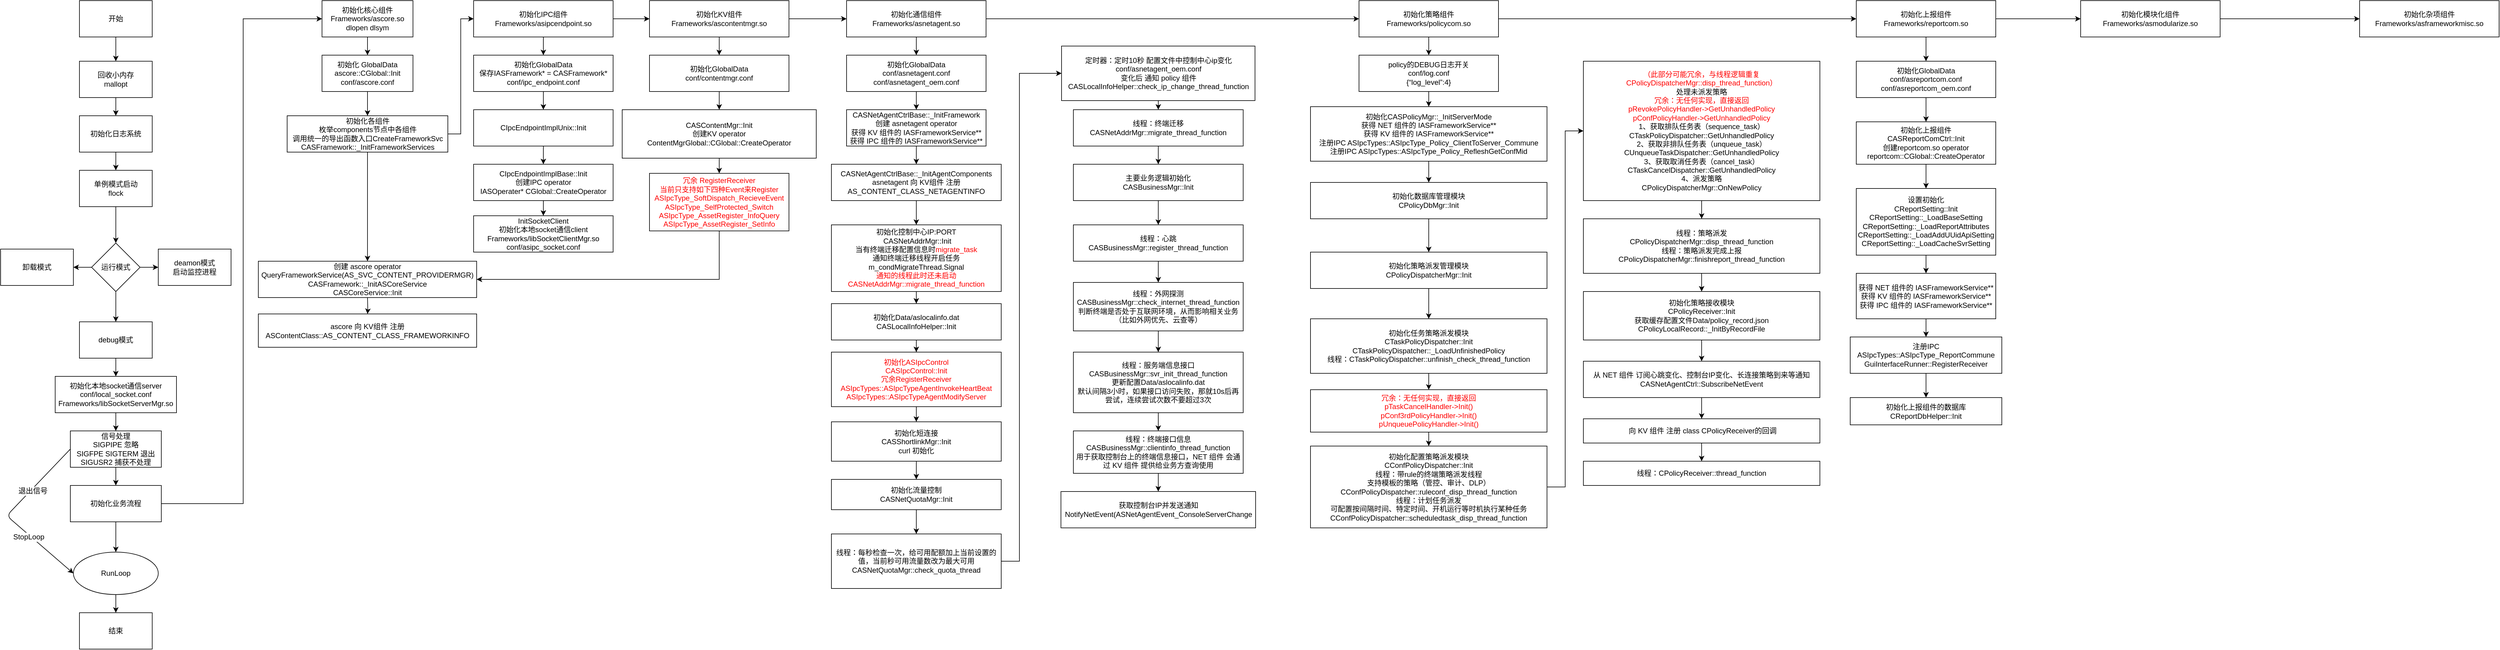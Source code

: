 <mxfile version="12.9.6" type="device"><diagram name="Page-1" id="efa7a0a1-bf9b-a30e-e6df-94a7791c09e9"><mxGraphModel dx="1408" dy="743" grid="1" gridSize="10" guides="1" tooltips="1" connect="1" arrows="1" fold="1" page="1" pageScale="1" pageWidth="826" pageHeight="1169" background="#ffffff" math="0" shadow="0"><root><mxCell id="0"/><mxCell id="1" parent="0"/><mxCell id="YjDAGl1ODxrr-Q_yvoSe-125" value="" style="edgeStyle=orthogonalEdgeStyle;rounded=0;orthogonalLoop=1;jettySize=auto;html=1;fontSize=12;" parent="1" source="YjDAGl1ODxrr-Q_yvoSe-116" target="YjDAGl1ODxrr-Q_yvoSe-119" edge="1"><mxGeometry relative="1" as="geometry"/></mxCell><mxCell id="YjDAGl1ODxrr-Q_yvoSe-116" value="开始" style="rounded=0;whiteSpace=wrap;html=1;fillColor=#FFFFFF;fontSize=12;" parent="1" vertex="1"><mxGeometry x="170" y="40" width="120" height="60" as="geometry"/></mxCell><mxCell id="YjDAGl1ODxrr-Q_yvoSe-138" value="卸载模式" style="rounded=0;whiteSpace=wrap;html=1;fillColor=#FFFFFF;fontSize=12;" parent="1" vertex="1"><mxGeometry x="40" y="450" width="120" height="60" as="geometry"/></mxCell><mxCell id="YjDAGl1ODxrr-Q_yvoSe-126" value="" style="edgeStyle=orthogonalEdgeStyle;rounded=0;orthogonalLoop=1;jettySize=auto;html=1;fontSize=12;" parent="1" source="YjDAGl1ODxrr-Q_yvoSe-119" target="YjDAGl1ODxrr-Q_yvoSe-117" edge="1"><mxGeometry relative="1" as="geometry"/></mxCell><mxCell id="YjDAGl1ODxrr-Q_yvoSe-119" value="&lt;font style=&quot;font-size: 12px&quot;&gt;回收小内存&lt;br&gt;mallopt&lt;/font&gt;" style="rounded=0;whiteSpace=wrap;html=1;fillColor=#FFFFFF;fontSize=12;" parent="1" vertex="1"><mxGeometry x="170" y="140" width="120" height="60" as="geometry"/></mxCell><mxCell id="YjDAGl1ODxrr-Q_yvoSe-131" value="" style="edgeStyle=orthogonalEdgeStyle;rounded=0;orthogonalLoop=1;jettySize=auto;html=1;fontSize=12;entryX=0.5;entryY=0;entryDx=0;entryDy=0;exitX=0.5;exitY=1;exitDx=0;exitDy=0;" parent="1" source="YjDAGl1ODxrr-Q_yvoSe-148" target="YjDAGl1ODxrr-Q_yvoSe-129" edge="1"><mxGeometry relative="1" as="geometry"><mxPoint x="240" y="260" as="targetPoint"/><Array as="points"><mxPoint x="230" y="390"/><mxPoint x="230" y="390"/></Array></mxGeometry></mxCell><mxCell id="YjDAGl1ODxrr-Q_yvoSe-149" value="" style="edgeStyle=orthogonalEdgeStyle;rounded=0;orthogonalLoop=1;jettySize=auto;html=1;fontSize=12;" parent="1" source="YjDAGl1ODxrr-Q_yvoSe-117" target="YjDAGl1ODxrr-Q_yvoSe-148" edge="1"><mxGeometry relative="1" as="geometry"/></mxCell><mxCell id="YjDAGl1ODxrr-Q_yvoSe-117" value="初始化日志系统" style="rounded=0;whiteSpace=wrap;html=1;fillColor=#FFFFFF;fontSize=12;" parent="1" vertex="1"><mxGeometry x="170" y="230" width="120" height="60" as="geometry"/></mxCell><mxCell id="YjDAGl1ODxrr-Q_yvoSe-148" value="单例模式启动&lt;br&gt;flock" style="rounded=0;whiteSpace=wrap;html=1;fillColor=#FFFFFF;fontSize=12;" parent="1" vertex="1"><mxGeometry x="170" y="320" width="120" height="60" as="geometry"/></mxCell><mxCell id="YjDAGl1ODxrr-Q_yvoSe-133" value="" style="edgeStyle=orthogonalEdgeStyle;rounded=0;orthogonalLoop=1;jettySize=auto;html=1;fontSize=12;" parent="1" source="YjDAGl1ODxrr-Q_yvoSe-129" target="YjDAGl1ODxrr-Q_yvoSe-138" edge="1"><mxGeometry relative="1" as="geometry"><mxPoint x="380" y="240" as="targetPoint"/></mxGeometry></mxCell><mxCell id="YjDAGl1ODxrr-Q_yvoSe-135" value="" style="edgeStyle=orthogonalEdgeStyle;rounded=0;orthogonalLoop=1;jettySize=auto;html=1;fontSize=12;" parent="1" source="YjDAGl1ODxrr-Q_yvoSe-129" target="YjDAGl1ODxrr-Q_yvoSe-140" edge="1"><mxGeometry relative="1" as="geometry"><mxPoint x="220" y="540" as="targetPoint"/></mxGeometry></mxCell><mxCell id="YjDAGl1ODxrr-Q_yvoSe-137" value="" style="edgeStyle=orthogonalEdgeStyle;rounded=0;orthogonalLoop=1;jettySize=auto;html=1;fontSize=12;entryX=0.5;entryY=0;entryDx=0;entryDy=0;" parent="1" source="YjDAGl1ODxrr-Q_yvoSe-129" target="YjDAGl1ODxrr-Q_yvoSe-141" edge="1"><mxGeometry relative="1" as="geometry"><mxPoint x="380" y="460" as="targetPoint"/></mxGeometry></mxCell><mxCell id="YjDAGl1ODxrr-Q_yvoSe-129" value="运行模式" style="rhombus;whiteSpace=wrap;html=1;fillColor=#FFFFFF;fontSize=12;" parent="1" vertex="1"><mxGeometry x="190" y="440" width="80" height="80" as="geometry"/></mxCell><mxCell id="YjDAGl1ODxrr-Q_yvoSe-140" value="deamon模式&lt;br&gt;启动监控进程" style="rounded=0;whiteSpace=wrap;html=1;fillColor=#FFFFFF;fontSize=12;" parent="1" vertex="1"><mxGeometry x="300" y="450" width="120" height="60" as="geometry"/></mxCell><mxCell id="YjDAGl1ODxrr-Q_yvoSe-145" value="" style="edgeStyle=orthogonalEdgeStyle;rounded=0;orthogonalLoop=1;jettySize=auto;html=1;fontSize=12;" parent="1" source="YjDAGl1ODxrr-Q_yvoSe-141" target="YjDAGl1ODxrr-Q_yvoSe-144" edge="1"><mxGeometry relative="1" as="geometry"/></mxCell><mxCell id="YjDAGl1ODxrr-Q_yvoSe-141" value="debug模式" style="rounded=0;whiteSpace=wrap;html=1;fillColor=#FFFFFF;fontSize=12;" parent="1" vertex="1"><mxGeometry x="170" y="570" width="120" height="60" as="geometry"/></mxCell><mxCell id="YjDAGl1ODxrr-Q_yvoSe-147" value="" style="edgeStyle=orthogonalEdgeStyle;rounded=0;orthogonalLoop=1;jettySize=auto;html=1;fontSize=12;" parent="1" source="YjDAGl1ODxrr-Q_yvoSe-144" target="YjDAGl1ODxrr-Q_yvoSe-146" edge="1"><mxGeometry relative="1" as="geometry"/></mxCell><mxCell id="YjDAGl1ODxrr-Q_yvoSe-144" value="初始化本地socket通信server&lt;br&gt;conf/local_socket.conf&lt;br&gt;Frameworks/libSocketServerMgr.so" style="rounded=0;whiteSpace=wrap;html=1;fillColor=#FFFFFF;fontSize=12;" parent="1" vertex="1"><mxGeometry x="130" y="660" width="200" height="60" as="geometry"/></mxCell><mxCell id="YjDAGl1ODxrr-Q_yvoSe-152" value="" style="edgeStyle=orthogonalEdgeStyle;rounded=0;orthogonalLoop=1;jettySize=auto;html=1;fontSize=12;" parent="1" source="YjDAGl1ODxrr-Q_yvoSe-146" target="YjDAGl1ODxrr-Q_yvoSe-151" edge="1"><mxGeometry relative="1" as="geometry"/></mxCell><mxCell id="YjDAGl1ODxrr-Q_yvoSe-146" value="信号处理&lt;br&gt;SIGPIPE 忽略&lt;br&gt;SIGFPE SIGTERM 退出&lt;br&gt;SIGUSR2 捕获不处理" style="rounded=0;whiteSpace=wrap;html=1;fillColor=#FFFFFF;fontSize=12;" parent="1" vertex="1"><mxGeometry x="155" y="750" width="150" height="60" as="geometry"/></mxCell><mxCell id="YjDAGl1ODxrr-Q_yvoSe-154" value="" style="edgeStyle=orthogonalEdgeStyle;rounded=0;orthogonalLoop=1;jettySize=auto;html=1;fontSize=12;entryX=0.5;entryY=0;entryDx=0;entryDy=0;exitX=0.5;exitY=1;exitDx=0;exitDy=0;" parent="1" source="YjDAGl1ODxrr-Q_yvoSe-151" target="YjDAGl1ODxrr-Q_yvoSe-156" edge="1"><mxGeometry relative="1" as="geometry"><mxPoint x="230" y="940" as="targetPoint"/></mxGeometry></mxCell><mxCell id="YjDAGl1ODxrr-Q_yvoSe-172" value="" style="edgeStyle=orthogonalEdgeStyle;rounded=0;orthogonalLoop=1;jettySize=auto;html=1;fontSize=12;entryX=0;entryY=0.5;entryDx=0;entryDy=0;" parent="1" source="YjDAGl1ODxrr-Q_yvoSe-151" target="YjDAGl1ODxrr-Q_yvoSe-164" edge="1"><mxGeometry relative="1" as="geometry"><Array as="points"><mxPoint x="440" y="870"/><mxPoint x="440" y="70"/></Array></mxGeometry></mxCell><mxCell id="YjDAGl1ODxrr-Q_yvoSe-151" value="初始化业务流程" style="rounded=0;whiteSpace=wrap;html=1;fillColor=#FFFFFF;fontSize=12;" parent="1" vertex="1"><mxGeometry x="155" y="840" width="150" height="60" as="geometry"/></mxCell><mxCell id="YjDAGl1ODxrr-Q_yvoSe-169" value="" style="edgeStyle=orthogonalEdgeStyle;rounded=0;orthogonalLoop=1;jettySize=auto;html=1;fontSize=12;" parent="1" source="YjDAGl1ODxrr-Q_yvoSe-164" target="YjDAGl1ODxrr-Q_yvoSe-168" edge="1"><mxGeometry relative="1" as="geometry"/></mxCell><mxCell id="YjDAGl1ODxrr-Q_yvoSe-164" value="初始化核心组件&lt;br&gt;Frameworks/ascore.so&lt;br&gt;dlopen dlsym" style="rounded=0;whiteSpace=wrap;html=1;fillColor=#FFFFFF;fontSize=12;" parent="1" vertex="1"><mxGeometry x="570" y="40" width="150" height="60" as="geometry"/></mxCell><mxCell id="YjDAGl1ODxrr-Q_yvoSe-171" value="" style="edgeStyle=orthogonalEdgeStyle;rounded=0;orthogonalLoop=1;jettySize=auto;html=1;fontSize=12;entryX=0.5;entryY=0;entryDx=0;entryDy=0;" parent="1" source="YjDAGl1ODxrr-Q_yvoSe-168" target="YjDAGl1ODxrr-Q_yvoSe-170" edge="1"><mxGeometry relative="1" as="geometry"><mxPoint x="645" y="220" as="targetPoint"/></mxGeometry></mxCell><mxCell id="YjDAGl1ODxrr-Q_yvoSe-168" value="初始化 GlobalData&lt;br&gt;ascore::CGlobal::Init&lt;br&gt;conf/ascore.conf" style="rounded=0;whiteSpace=wrap;html=1;fillColor=#FFFFFF;fontSize=12;" parent="1" vertex="1"><mxGeometry x="570" y="130" width="150" height="60" as="geometry"/></mxCell><mxCell id="YjDAGl1ODxrr-Q_yvoSe-174" value="" style="edgeStyle=orthogonalEdgeStyle;rounded=0;orthogonalLoop=1;jettySize=auto;html=1;fontSize=12;entryX=0;entryY=0.5;entryDx=0;entryDy=0;exitX=1;exitY=0.5;exitDx=0;exitDy=0;" parent="1" source="YjDAGl1ODxrr-Q_yvoSe-170" target="YjDAGl1ODxrr-Q_yvoSe-173" edge="1"><mxGeometry relative="1" as="geometry"><mxPoint x="777.5" y="250" as="sourcePoint"/></mxGeometry></mxCell><mxCell id="YjDAGl1ODxrr-Q_yvoSe-170" value="初始化各组件&lt;br&gt;枚举components节点中各组件&lt;br&gt;调用统一的导出函数入口CreateFrameworkSvc&lt;br&gt;CASFramework::_InitFrameworkServices" style="rounded=0;whiteSpace=wrap;html=1;fillColor=#FFFFFF;fontSize=12;" parent="1" vertex="1"><mxGeometry x="512.5" y="230" width="265" height="60" as="geometry"/></mxCell><mxCell id="YjDAGl1ODxrr-Q_yvoSe-184" value="" style="edgeStyle=orthogonalEdgeStyle;rounded=0;orthogonalLoop=1;jettySize=auto;html=1;fontSize=12;" parent="1" source="YjDAGl1ODxrr-Q_yvoSe-173" target="YjDAGl1ODxrr-Q_yvoSe-183" edge="1"><mxGeometry relative="1" as="geometry"/></mxCell><mxCell id="YjDAGl1ODxrr-Q_yvoSe-196" value="" style="edgeStyle=orthogonalEdgeStyle;rounded=0;orthogonalLoop=1;jettySize=auto;html=1;fontSize=12;" parent="1" source="YjDAGl1ODxrr-Q_yvoSe-173" target="YjDAGl1ODxrr-Q_yvoSe-195" edge="1"><mxGeometry relative="1" as="geometry"/></mxCell><mxCell id="YjDAGl1ODxrr-Q_yvoSe-173" value="初始化IPC组件&lt;br&gt;Frameworks/asipcendpoint.so&lt;br&gt;" style="rounded=0;whiteSpace=wrap;html=1;fillColor=#FFFFFF;fontSize=12;" parent="1" vertex="1"><mxGeometry x="820" y="40" width="230" height="60" as="geometry"/></mxCell><mxCell id="YjDAGl1ODxrr-Q_yvoSe-204" value="" style="edgeStyle=orthogonalEdgeStyle;rounded=0;orthogonalLoop=1;jettySize=auto;html=1;fontSize=12;" parent="1" source="YjDAGl1ODxrr-Q_yvoSe-195" target="YjDAGl1ODxrr-Q_yvoSe-203" edge="1"><mxGeometry relative="1" as="geometry"/></mxCell><mxCell id="YjDAGl1ODxrr-Q_yvoSe-195" value="初始化GlobalData&lt;br&gt;保存IASFramework* = CASFramework*&lt;br&gt;conf/ipc_endpoint.conf" style="rounded=0;whiteSpace=wrap;html=1;fillColor=#FFFFFF;fontSize=12;" parent="1" vertex="1"><mxGeometry x="820" y="130" width="230" height="60" as="geometry"/></mxCell><mxCell id="YjDAGl1ODxrr-Q_yvoSe-208" value="" style="edgeStyle=orthogonalEdgeStyle;rounded=0;orthogonalLoop=1;jettySize=auto;html=1;fontSize=12;" parent="1" source="YjDAGl1ODxrr-Q_yvoSe-203" target="YjDAGl1ODxrr-Q_yvoSe-207" edge="1"><mxGeometry relative="1" as="geometry"/></mxCell><mxCell id="YjDAGl1ODxrr-Q_yvoSe-203" value="CIpcEndpointImplUnix::Init" style="rounded=0;whiteSpace=wrap;html=1;fillColor=#FFFFFF;fontSize=12;" parent="1" vertex="1"><mxGeometry x="820" y="220" width="230" height="60" as="geometry"/></mxCell><mxCell id="YjDAGl1ODxrr-Q_yvoSe-210" value="" style="edgeStyle=orthogonalEdgeStyle;rounded=0;orthogonalLoop=1;jettySize=auto;html=1;fontSize=12;" parent="1" source="YjDAGl1ODxrr-Q_yvoSe-207" target="YjDAGl1ODxrr-Q_yvoSe-209" edge="1"><mxGeometry relative="1" as="geometry"/></mxCell><mxCell id="YjDAGl1ODxrr-Q_yvoSe-207" value="CIpcEndpointImplBase::Init&lt;br&gt;创建IPC operator&lt;br&gt;IASOperater* CGlobal::CreateOperator" style="rounded=0;whiteSpace=wrap;html=1;fillColor=#FFFFFF;fontSize=12;" parent="1" vertex="1"><mxGeometry x="820" y="310" width="230" height="60" as="geometry"/></mxCell><mxCell id="YjDAGl1ODxrr-Q_yvoSe-209" value="InitSocketClient&lt;br&gt;初始化本地socket通信client&lt;br&gt;Frameworks/libSocketClientMgr.so&lt;br&gt;conf/asipc_socket.conf" style="rounded=0;whiteSpace=wrap;html=1;fillColor=#FFFFFF;fontSize=12;" parent="1" vertex="1"><mxGeometry x="820" y="395" width="230" height="60" as="geometry"/></mxCell><mxCell id="YjDAGl1ODxrr-Q_yvoSe-186" value="" style="edgeStyle=orthogonalEdgeStyle;rounded=0;orthogonalLoop=1;jettySize=auto;html=1;fontSize=12;" parent="1" source="YjDAGl1ODxrr-Q_yvoSe-183" target="YjDAGl1ODxrr-Q_yvoSe-185" edge="1"><mxGeometry relative="1" as="geometry"/></mxCell><mxCell id="YjDAGl1ODxrr-Q_yvoSe-198" value="" style="edgeStyle=orthogonalEdgeStyle;rounded=0;orthogonalLoop=1;jettySize=auto;html=1;fontSize=12;" parent="1" source="YjDAGl1ODxrr-Q_yvoSe-183" target="YjDAGl1ODxrr-Q_yvoSe-197" edge="1"><mxGeometry relative="1" as="geometry"/></mxCell><mxCell id="YjDAGl1ODxrr-Q_yvoSe-183" value="初始化KV组件&lt;br&gt;Frameworks/ascontentmgr.so" style="rounded=0;whiteSpace=wrap;html=1;fillColor=#FFFFFF;fontSize=12;" parent="1" vertex="1"><mxGeometry x="1110" y="40" width="230" height="60" as="geometry"/></mxCell><mxCell id="YjDAGl1ODxrr-Q_yvoSe-202" value="" style="edgeStyle=orthogonalEdgeStyle;rounded=0;orthogonalLoop=1;jettySize=auto;html=1;fontSize=12;" parent="1" source="YjDAGl1ODxrr-Q_yvoSe-197" target="YjDAGl1ODxrr-Q_yvoSe-201" edge="1"><mxGeometry relative="1" as="geometry"/></mxCell><mxCell id="YjDAGl1ODxrr-Q_yvoSe-197" value="初始化GlobalData&lt;br&gt;conf/contentmgr.conf" style="rounded=0;whiteSpace=wrap;html=1;fillColor=#FFFFFF;fontSize=12;" parent="1" vertex="1"><mxGeometry x="1110" y="130" width="230" height="60" as="geometry"/></mxCell><mxCell id="YjDAGl1ODxrr-Q_yvoSe-214" value="" style="edgeStyle=orthogonalEdgeStyle;rounded=0;orthogonalLoop=1;jettySize=auto;html=1;fontSize=12;" parent="1" source="YjDAGl1ODxrr-Q_yvoSe-201" target="YjDAGl1ODxrr-Q_yvoSe-213" edge="1"><mxGeometry relative="1" as="geometry"/></mxCell><mxCell id="YjDAGl1ODxrr-Q_yvoSe-201" value="CASContentMgr::Init&lt;br&gt;创建KV operator&lt;br&gt;ContentMgrGlobal::CGlobal::CreateOperator" style="rounded=0;whiteSpace=wrap;html=1;fillColor=#FFFFFF;fontSize=12;" parent="1" vertex="1"><mxGeometry x="1065" y="220" width="320" height="80" as="geometry"/></mxCell><mxCell id="YjDAGl1ODxrr-Q_yvoSe-216" value="" style="edgeStyle=orthogonalEdgeStyle;rounded=0;orthogonalLoop=1;jettySize=auto;html=1;fontSize=12;exitX=0.5;exitY=1;exitDx=0;exitDy=0;" parent="1" source="YjDAGl1ODxrr-Q_yvoSe-170" target="YjDAGl1ODxrr-Q_yvoSe-215" edge="1"><mxGeometry relative="1" as="geometry"><mxPoint x="590" y="340" as="sourcePoint"/><mxPoint x="650" y="470" as="targetPoint"/></mxGeometry></mxCell><mxCell id="YjDAGl1ODxrr-Q_yvoSe-222" value="" style="edgeStyle=orthogonalEdgeStyle;rounded=0;orthogonalLoop=1;jettySize=auto;html=1;fontSize=12;fontColor=#0000CC;entryX=1;entryY=0.5;entryDx=0;entryDy=0;" parent="1" source="YjDAGl1ODxrr-Q_yvoSe-213" target="YjDAGl1ODxrr-Q_yvoSe-215" edge="1"><mxGeometry relative="1" as="geometry"><mxPoint x="1020" y="560" as="targetPoint"/><Array as="points"><mxPoint x="1225" y="500"/></Array></mxGeometry></mxCell><mxCell id="YjDAGl1ODxrr-Q_yvoSe-213" value="&lt;font color=&quot;#ff0000&quot;&gt;冗余 RegisterReceiver&lt;br&gt;当前只支持如下四种Event来Register&lt;br&gt;&lt;div&gt;ASIpcType_SoftDispatch_RecieveEvent&lt;/div&gt;&lt;div&gt;ASIpcType_SelfProtected_Switch&lt;/div&gt;&lt;div&gt;ASIpcType_AssetRegister_InfoQuery&lt;/div&gt;&lt;div&gt;ASIpcType_AssetRegister_SetInfo&lt;/div&gt;&lt;/font&gt;" style="rounded=0;whiteSpace=wrap;html=1;fillColor=#FFFFFF;fontSize=12;fontColor=#0000CC;" parent="1" vertex="1"><mxGeometry x="1110" y="325" width="230" height="95" as="geometry"/></mxCell><mxCell id="YjDAGl1ODxrr-Q_yvoSe-218" value="" style="edgeStyle=orthogonalEdgeStyle;rounded=0;orthogonalLoop=1;jettySize=auto;html=1;fontSize=12;fontColor=#0000CC;" parent="1" target="YjDAGl1ODxrr-Q_yvoSe-217" edge="1"><mxGeometry relative="1" as="geometry"><mxPoint x="645" y="530" as="sourcePoint"/></mxGeometry></mxCell><mxCell id="YjDAGl1ODxrr-Q_yvoSe-215" value="创建 ascore operator&lt;br&gt;QueryFrameworkService(AS_SVC_CONTENT_PROVIDERMGR)&lt;br&gt;CASFramework::_InitASCoreService&lt;br&gt;CASCoreService::Init" style="rounded=0;whiteSpace=wrap;html=1;fillColor=#FFFFFF;fontSize=12;" parent="1" vertex="1"><mxGeometry x="465" y="470" width="360" height="60" as="geometry"/></mxCell><mxCell id="YjDAGl1ODxrr-Q_yvoSe-217" value="ascore 向 KV组件 注册&lt;br&gt;ASContentClass::AS_CONTENT_CLASS_FRAMEWORKINFO" style="rounded=0;whiteSpace=wrap;html=1;fillColor=#FFFFFF;fontSize=12;" parent="1" vertex="1"><mxGeometry x="465" y="557" width="360" height="55" as="geometry"/></mxCell><mxCell id="YjDAGl1ODxrr-Q_yvoSe-188" value="" style="edgeStyle=orthogonalEdgeStyle;rounded=0;orthogonalLoop=1;jettySize=auto;html=1;fontSize=12;" parent="1" source="YjDAGl1ODxrr-Q_yvoSe-185" target="YjDAGl1ODxrr-Q_yvoSe-187" edge="1"><mxGeometry relative="1" as="geometry"/></mxCell><mxCell id="WgqhgY6fk44m1U7x0v3h-2" value="" style="edgeStyle=orthogonalEdgeStyle;rounded=0;orthogonalLoop=1;jettySize=auto;html=1;" parent="1" source="YjDAGl1ODxrr-Q_yvoSe-185" target="WgqhgY6fk44m1U7x0v3h-1" edge="1"><mxGeometry relative="1" as="geometry"/></mxCell><mxCell id="YjDAGl1ODxrr-Q_yvoSe-185" value="初始化通信组件&lt;br&gt;Frameworks/asnetagent.so" style="rounded=0;whiteSpace=wrap;html=1;fillColor=#FFFFFF;fontSize=12;" parent="1" vertex="1"><mxGeometry x="1435" y="40" width="230" height="60" as="geometry"/></mxCell><mxCell id="WgqhgY6fk44m1U7x0v3h-4" value="" style="edgeStyle=orthogonalEdgeStyle;rounded=0;orthogonalLoop=1;jettySize=auto;html=1;" parent="1" source="WgqhgY6fk44m1U7x0v3h-1" target="WgqhgY6fk44m1U7x0v3h-3" edge="1"><mxGeometry relative="1" as="geometry"/></mxCell><mxCell id="WgqhgY6fk44m1U7x0v3h-1" value="初始化GlobalData&lt;br&gt;conf/asnetagent.conf&lt;br&gt;conf/asnetagent_oem.conf" style="rounded=0;whiteSpace=wrap;html=1;fillColor=#FFFFFF;fontSize=12;" parent="1" vertex="1"><mxGeometry x="1435" y="130" width="230" height="60" as="geometry"/></mxCell><mxCell id="WgqhgY6fk44m1U7x0v3h-6" value="" style="edgeStyle=orthogonalEdgeStyle;rounded=0;orthogonalLoop=1;jettySize=auto;html=1;" parent="1" source="WgqhgY6fk44m1U7x0v3h-3" target="WgqhgY6fk44m1U7x0v3h-5" edge="1"><mxGeometry relative="1" as="geometry"/></mxCell><mxCell id="WgqhgY6fk44m1U7x0v3h-3" value="CASNetAgentCtrlBase::_InitFramework&lt;br&gt;创建 asnetagent operator&lt;br&gt;获得 KV 组件的&amp;nbsp;IASFrameworkService**&lt;br&gt;获得 IPC 组件的&amp;nbsp;IASFrameworkService**" style="rounded=0;whiteSpace=wrap;html=1;fillColor=#FFFFFF;fontSize=12;" parent="1" vertex="1"><mxGeometry x="1435" y="220" width="230" height="60" as="geometry"/></mxCell><mxCell id="WgqhgY6fk44m1U7x0v3h-8" value="" style="edgeStyle=orthogonalEdgeStyle;rounded=0;orthogonalLoop=1;jettySize=auto;html=1;" parent="1" source="WgqhgY6fk44m1U7x0v3h-5" target="WgqhgY6fk44m1U7x0v3h-7" edge="1"><mxGeometry relative="1" as="geometry"/></mxCell><mxCell id="WgqhgY6fk44m1U7x0v3h-5" value="CASNetAgentCtrlBase::_InitAgentComponents&lt;br&gt;asnetagent 向 KV组件 注册AS_CONTENT_CLASS_NETAGENTINFO" style="rounded=0;whiteSpace=wrap;html=1;fillColor=#FFFFFF;fontSize=12;" parent="1" vertex="1"><mxGeometry x="1410" y="310" width="280" height="60" as="geometry"/></mxCell><mxCell id="WgqhgY6fk44m1U7x0v3h-7" value="初始化控制中心IP:PORT&lt;br&gt;&amp;nbsp;CASNetAddrMgr::Init&lt;br&gt;当有终端迁移配置信息时&lt;font color=&quot;#ff0000&quot;&gt;migrate_task&lt;/font&gt;&lt;br&gt;通知终端迁移线程开启任务&lt;br&gt;m_condMigrateThread.Signal&lt;br&gt;&lt;font color=&quot;#ff0000&quot;&gt;通知的线程此时还未启动&lt;br&gt;CASNetAddrMgr::migrate_thread_function&lt;br&gt;&lt;/font&gt;" style="rounded=0;whiteSpace=wrap;html=1;fillColor=#FFFFFF;fontSize=12;" parent="1" vertex="1"><mxGeometry x="1410" y="410" width="280" height="110" as="geometry"/></mxCell><mxCell id="WgqhgY6fk44m1U7x0v3h-12" value="" style="edgeStyle=orthogonalEdgeStyle;rounded=0;orthogonalLoop=1;jettySize=auto;html=1;exitX=0.5;exitY=1;exitDx=0;exitDy=0;" parent="1" source="WgqhgY6fk44m1U7x0v3h-7" target="WgqhgY6fk44m1U7x0v3h-11" edge="1"><mxGeometry relative="1" as="geometry"><mxPoint x="1550" y="570" as="sourcePoint"/></mxGeometry></mxCell><mxCell id="WgqhgY6fk44m1U7x0v3h-14" value="" style="edgeStyle=orthogonalEdgeStyle;rounded=0;orthogonalLoop=1;jettySize=auto;html=1;" parent="1" source="WgqhgY6fk44m1U7x0v3h-11" target="WgqhgY6fk44m1U7x0v3h-13" edge="1"><mxGeometry relative="1" as="geometry"/></mxCell><mxCell id="WgqhgY6fk44m1U7x0v3h-11" value="初始化Data/aslocalinfo.dat&lt;br&gt;CASLocalInfoHelper::Init" style="rounded=0;whiteSpace=wrap;html=1;fillColor=#FFFFFF;fontSize=12;" parent="1" vertex="1"><mxGeometry x="1410" y="540" width="280" height="60" as="geometry"/></mxCell><mxCell id="WgqhgY6fk44m1U7x0v3h-16" value="" style="edgeStyle=orthogonalEdgeStyle;rounded=0;orthogonalLoop=1;jettySize=auto;html=1;" parent="1" source="WgqhgY6fk44m1U7x0v3h-13" target="WgqhgY6fk44m1U7x0v3h-15" edge="1"><mxGeometry relative="1" as="geometry"/></mxCell><mxCell id="WgqhgY6fk44m1U7x0v3h-13" value="&lt;font color=&quot;#ff0000&quot;&gt;初始化ASIpcControl&lt;br&gt;CASIpcControl::Init&lt;br&gt;冗余RegisterReceiver&lt;br&gt;ASIpcTypes::ASIpcTypeAgentInvokeHeartBeat&lt;br&gt;ASIpcTypes::ASIpcTypeAgentModifyServer&lt;/font&gt;" style="rounded=0;whiteSpace=wrap;html=1;fillColor=#FFFFFF;fontSize=12;" parent="1" vertex="1"><mxGeometry x="1410" y="620" width="280" height="90" as="geometry"/></mxCell><mxCell id="C9sR7ntMZLet0wZ2aS2f-2" value="" style="edgeStyle=orthogonalEdgeStyle;rounded=0;orthogonalLoop=1;jettySize=auto;html=1;" parent="1" source="WgqhgY6fk44m1U7x0v3h-15" target="C9sR7ntMZLet0wZ2aS2f-1" edge="1"><mxGeometry relative="1" as="geometry"/></mxCell><mxCell id="WgqhgY6fk44m1U7x0v3h-15" value="初始化短连接&lt;br&gt;CASShortlinkMgr::Init&lt;br&gt;curl 初始化" style="rounded=0;whiteSpace=wrap;html=1;fillColor=#FFFFFF;fontSize=12;" parent="1" vertex="1"><mxGeometry x="1410" y="735" width="280" height="65" as="geometry"/></mxCell><mxCell id="C9sR7ntMZLet0wZ2aS2f-1" value="初始化流量控制&lt;br&gt;CASNetQuotaMgr::Init" style="rounded=0;whiteSpace=wrap;html=1;fillColor=#FFFFFF;fontSize=12;" parent="1" vertex="1"><mxGeometry x="1410" y="830" width="280" height="50" as="geometry"/></mxCell><mxCell id="C9sR7ntMZLet0wZ2aS2f-7" value="定时器：定时10秒 配置文件中控制中心ip变化&lt;br&gt;conf/asnetagent_oem.conf&lt;br&gt;变化后 通知 policy 组件&lt;br&gt;CASLocalInfoHelper::check_ip_change_thread_function" style="rounded=0;whiteSpace=wrap;html=1;fillColor=#FFFFFF;fontSize=12;" parent="1" vertex="1"><mxGeometry x="1789.5" y="115" width="319" height="90" as="geometry"/></mxCell><mxCell id="YjDAGl1ODxrr-Q_yvoSe-190" value="" style="edgeStyle=orthogonalEdgeStyle;rounded=0;orthogonalLoop=1;jettySize=auto;html=1;fontSize=12;" parent="1" source="YjDAGl1ODxrr-Q_yvoSe-187" target="YjDAGl1ODxrr-Q_yvoSe-189" edge="1"><mxGeometry relative="1" as="geometry"/></mxCell><mxCell id="iZi0agPBHtOfwKeaBYUJ-2" value="" style="edgeStyle=orthogonalEdgeStyle;rounded=0;orthogonalLoop=1;jettySize=auto;html=1;" parent="1" source="YjDAGl1ODxrr-Q_yvoSe-187" target="iZi0agPBHtOfwKeaBYUJ-1" edge="1"><mxGeometry relative="1" as="geometry"/></mxCell><mxCell id="YjDAGl1ODxrr-Q_yvoSe-187" value="初始化策略组件&lt;br&gt;Frameworks/policycom.so" style="rounded=0;whiteSpace=wrap;html=1;fillColor=#FFFFFF;fontSize=12;" parent="1" vertex="1"><mxGeometry x="2280" y="40" width="230" height="60" as="geometry"/></mxCell><mxCell id="iZi0agPBHtOfwKeaBYUJ-4" value="" style="edgeStyle=orthogonalEdgeStyle;rounded=0;orthogonalLoop=1;jettySize=auto;html=1;" parent="1" source="iZi0agPBHtOfwKeaBYUJ-1" target="iZi0agPBHtOfwKeaBYUJ-3" edge="1"><mxGeometry relative="1" as="geometry"/></mxCell><mxCell id="iZi0agPBHtOfwKeaBYUJ-1" value="policy的DEBUG日志开关&lt;br&gt;conf/log.conf&lt;br&gt;{“log_level”:4}" style="rounded=0;whiteSpace=wrap;html=1;fillColor=#FFFFFF;fontSize=12;" parent="1" vertex="1"><mxGeometry x="2280" y="130" width="230" height="60" as="geometry"/></mxCell><mxCell id="iZi0agPBHtOfwKeaBYUJ-6" value="" style="edgeStyle=orthogonalEdgeStyle;rounded=0;orthogonalLoop=1;jettySize=auto;html=1;" parent="1" source="iZi0agPBHtOfwKeaBYUJ-3" target="iZi0agPBHtOfwKeaBYUJ-5" edge="1"><mxGeometry relative="1" as="geometry"/></mxCell><mxCell id="iZi0agPBHtOfwKeaBYUJ-3" value="初始化CASPolicyMgr::_InitServerMode&lt;br&gt;获得 NET 组件的&amp;nbsp;IASFrameworkService**&lt;br&gt;获得 KV 组件的&amp;nbsp;IASFrameworkService**&lt;br&gt;注册IPC ASIpcTypes::ASIpcType_Policy_ClientToServer_Commune&lt;br&gt;注册IPC ASIpcTypes::ASIpcType_Policy_RefleshGetConfMid" style="rounded=0;whiteSpace=wrap;html=1;fillColor=#FFFFFF;fontSize=12;" parent="1" vertex="1"><mxGeometry x="2200" y="215" width="390" height="90" as="geometry"/></mxCell><mxCell id="iZi0agPBHtOfwKeaBYUJ-30" value="" style="edgeStyle=orthogonalEdgeStyle;rounded=0;orthogonalLoop=1;jettySize=auto;html=1;align=left;" parent="1" source="iZi0agPBHtOfwKeaBYUJ-5" target="iZi0agPBHtOfwKeaBYUJ-29" edge="1"><mxGeometry relative="1" as="geometry"/></mxCell><mxCell id="iZi0agPBHtOfwKeaBYUJ-5" value="初始化数据库管理模块&lt;br&gt;CPolicyDbMgr::Init" style="rounded=0;whiteSpace=wrap;html=1;fillColor=#FFFFFF;fontSize=12;" parent="1" vertex="1"><mxGeometry x="2200" y="340" width="390" height="60" as="geometry"/></mxCell><mxCell id="iZi0agPBHtOfwKeaBYUJ-31" value="" style="edgeStyle=orthogonalEdgeStyle;rounded=0;orthogonalLoop=1;jettySize=auto;html=1;align=left;" parent="1" source="iZi0agPBHtOfwKeaBYUJ-29" target="iZi0agPBHtOfwKeaBYUJ-7" edge="1"><mxGeometry relative="1" as="geometry"/></mxCell><mxCell id="iZi0agPBHtOfwKeaBYUJ-29" value="初始化策略派发管理模块&lt;br&gt;CPolicyDispatcherMgr::Init" style="rounded=0;whiteSpace=wrap;html=1;fillColor=#FFFFFF;fontSize=12;" parent="1" vertex="1"><mxGeometry x="2200" y="455" width="390" height="60" as="geometry"/></mxCell><mxCell id="iZi0agPBHtOfwKeaBYUJ-10" value="" style="edgeStyle=orthogonalEdgeStyle;rounded=0;orthogonalLoop=1;jettySize=auto;html=1;" parent="1" source="iZi0agPBHtOfwKeaBYUJ-7" target="iZi0agPBHtOfwKeaBYUJ-9" edge="1"><mxGeometry relative="1" as="geometry"/></mxCell><mxCell id="iZi0agPBHtOfwKeaBYUJ-7" value="初始化任务策略派发模块&lt;br&gt;CTaskPolicyDispatcher::Init&lt;br&gt;CTaskPolicyDispatcher::_LoadUnfinishedPolicy&lt;br&gt;线程：CTaskPolicyDispatcher::unfinish_check_thread_function" style="rounded=0;whiteSpace=wrap;html=1;fillColor=#FFFFFF;fontSize=12;" parent="1" vertex="1"><mxGeometry x="2200" y="565" width="390" height="90" as="geometry"/></mxCell><mxCell id="iZi0agPBHtOfwKeaBYUJ-12" value="" style="edgeStyle=orthogonalEdgeStyle;rounded=0;orthogonalLoop=1;jettySize=auto;html=1;" parent="1" source="iZi0agPBHtOfwKeaBYUJ-9" target="iZi0agPBHtOfwKeaBYUJ-11" edge="1"><mxGeometry relative="1" as="geometry"/></mxCell><mxCell id="iZi0agPBHtOfwKeaBYUJ-9" value="&lt;font color=&quot;#ff0000&quot;&gt;冗余：无任何实现，直接返回&lt;br&gt;pTaskCancelHandler-&amp;gt;Init()&lt;br&gt;pConf3rdPolicyHandler-&amp;gt;Init()&lt;br&gt;pUnqueuePolicyHandler-&amp;gt;Init()&lt;br&gt;&lt;/font&gt;" style="rounded=0;whiteSpace=wrap;html=1;fillColor=#FFFFFF;fontSize=12;" parent="1" vertex="1"><mxGeometry x="2200" y="682" width="390" height="70" as="geometry"/></mxCell><mxCell id="iZi0agPBHtOfwKeaBYUJ-14" value="" style="edgeStyle=orthogonalEdgeStyle;rounded=0;orthogonalLoop=1;jettySize=auto;html=1;entryX=0;entryY=0.5;entryDx=0;entryDy=0;" parent="1" source="iZi0agPBHtOfwKeaBYUJ-11" target="iZi0agPBHtOfwKeaBYUJ-13" edge="1"><mxGeometry relative="1" as="geometry"/></mxCell><mxCell id="iZi0agPBHtOfwKeaBYUJ-11" value="初始化配置策略派发模块&lt;br&gt;CConfPolicyDispatcher::Init&lt;br&gt;线程：带rule的终端策略派发线程&lt;br&gt;支持模板的策略（管控、审计、DLP）&lt;br&gt;CConfPolicyDispatcher::ruleconf_disp_thread_function&lt;br&gt;线程：计划任务派发&lt;br&gt;可配置按间隔时间、特定时间、开机运行等时机执行某种任务&lt;br&gt;CConfPolicyDispatcher::scheduledtask_disp_thread_function" style="rounded=0;whiteSpace=wrap;html=1;fillColor=#FFFFFF;fontSize=12;" parent="1" vertex="1"><mxGeometry x="2200" y="775" width="390" height="135" as="geometry"/></mxCell><mxCell id="iZi0agPBHtOfwKeaBYUJ-36" value="" style="edgeStyle=orthogonalEdgeStyle;rounded=0;orthogonalLoop=1;jettySize=auto;html=1;align=left;" parent="1" source="iZi0agPBHtOfwKeaBYUJ-13" target="iZi0agPBHtOfwKeaBYUJ-32" edge="1"><mxGeometry relative="1" as="geometry"/></mxCell><mxCell id="iZi0agPBHtOfwKeaBYUJ-13" value="&lt;font color=&quot;#ff0000&quot;&gt;（此部分可能冗余，与线程逻辑重复CPolicyDispatcherMgr::disp_thread_function）&lt;/font&gt;&lt;br&gt;处理未派发策略&lt;br&gt;&lt;font color=&quot;#ff0000&quot;&gt;冗余：无任何实现，直接返回&lt;br&gt;&lt;span&gt;pRevokePolicyHandler-&amp;gt;GetUnhandledPolicy&lt;br&gt;&lt;/span&gt;&lt;span&gt;pConfPolicyHandler-&amp;gt;GetUnhandledPolicy&lt;/span&gt;&lt;/font&gt;&lt;span&gt;&lt;br&gt;&lt;/span&gt;1、获取排队任务表（sequence_task）&lt;br&gt;CTaskPolicyDispatcher::GetUnhandledPolicy&lt;br&gt;2、获取非排队任务表（unqueue_task）&lt;br&gt;CUnqueueTaskDispatcher::GetUnhandledPolicy&lt;br&gt;3、获取取消任务表（cancel_task）&lt;br&gt;CTaskCancelDispatcher::GetUnhandledPolicy&lt;br&gt;4、派发策略&lt;br&gt;CPolicyDispatcherMgr::OnNewPolicy" style="rounded=0;whiteSpace=wrap;html=1;fillColor=#FFFFFF;fontSize=12;" parent="1" vertex="1"><mxGeometry x="2650" y="140" width="390" height="230" as="geometry"/></mxCell><mxCell id="iZi0agPBHtOfwKeaBYUJ-38" value="" style="edgeStyle=orthogonalEdgeStyle;rounded=0;orthogonalLoop=1;jettySize=auto;html=1;align=left;" parent="1" source="iZi0agPBHtOfwKeaBYUJ-32" target="iZi0agPBHtOfwKeaBYUJ-37" edge="1"><mxGeometry relative="1" as="geometry"/></mxCell><mxCell id="iZi0agPBHtOfwKeaBYUJ-32" value="线程：策略派发&lt;br&gt;CPolicyDispatcherMgr::disp_thread_function&lt;br&gt;线程：策略派发完成上报&lt;br&gt;CPolicyDispatcherMgr::finishreport_thread_function" style="rounded=0;whiteSpace=wrap;html=1;fillColor=#FFFFFF;fontSize=12;" parent="1" vertex="1"><mxGeometry x="2650" y="400" width="390" height="90" as="geometry"/></mxCell><mxCell id="iZi0agPBHtOfwKeaBYUJ-40" value="" style="edgeStyle=orthogonalEdgeStyle;rounded=0;orthogonalLoop=1;jettySize=auto;html=1;align=left;" parent="1" source="iZi0agPBHtOfwKeaBYUJ-37" target="iZi0agPBHtOfwKeaBYUJ-39" edge="1"><mxGeometry relative="1" as="geometry"/></mxCell><mxCell id="iZi0agPBHtOfwKeaBYUJ-37" value="初始化策略接收模块&lt;br&gt;CPolicyReceiver::Init&lt;br&gt;获取缓存配置文件Data/policy_record.json&lt;br&gt;CPolicyLocalRecord::_InitByRecordFile" style="rounded=0;whiteSpace=wrap;html=1;fillColor=#FFFFFF;fontSize=12;" parent="1" vertex="1"><mxGeometry x="2650" y="520" width="390" height="80" as="geometry"/></mxCell><mxCell id="iZi0agPBHtOfwKeaBYUJ-42" value="" style="edgeStyle=orthogonalEdgeStyle;rounded=0;orthogonalLoop=1;jettySize=auto;html=1;align=left;" parent="1" source="iZi0agPBHtOfwKeaBYUJ-39" target="iZi0agPBHtOfwKeaBYUJ-41" edge="1"><mxGeometry relative="1" as="geometry"/></mxCell><mxCell id="iZi0agPBHtOfwKeaBYUJ-39" value="从 NET 组件 订阅心跳变化、控制台IP变化、长连接策略到来等通知&lt;br&gt;CASNetAgentCtrl::SubscribeNetEvent&lt;br&gt;" style="rounded=0;whiteSpace=wrap;html=1;fillColor=#FFFFFF;fontSize=12;" parent="1" vertex="1"><mxGeometry x="2650" y="635" width="390" height="60" as="geometry"/></mxCell><mxCell id="iZi0agPBHtOfwKeaBYUJ-44" value="" style="edgeStyle=orthogonalEdgeStyle;rounded=0;orthogonalLoop=1;jettySize=auto;html=1;align=left;" parent="1" source="iZi0agPBHtOfwKeaBYUJ-41" target="iZi0agPBHtOfwKeaBYUJ-43" edge="1"><mxGeometry relative="1" as="geometry"/></mxCell><mxCell id="iZi0agPBHtOfwKeaBYUJ-41" value="&amp;nbsp;向 KV 组件 注册 class CPolicyReceiver的回调" style="rounded=0;whiteSpace=wrap;html=1;fillColor=#FFFFFF;fontSize=12;" parent="1" vertex="1"><mxGeometry x="2650" y="730" width="390" height="40" as="geometry"/></mxCell><mxCell id="iZi0agPBHtOfwKeaBYUJ-43" value="线程：CPolicyReceiver::thread_function" style="rounded=0;whiteSpace=wrap;html=1;fillColor=#FFFFFF;fontSize=12;" parent="1" vertex="1"><mxGeometry x="2650" y="800" width="390" height="40" as="geometry"/></mxCell><mxCell id="YjDAGl1ODxrr-Q_yvoSe-192" value="" style="edgeStyle=orthogonalEdgeStyle;rounded=0;orthogonalLoop=1;jettySize=auto;html=1;fontSize=12;" parent="1" source="YjDAGl1ODxrr-Q_yvoSe-189" target="YjDAGl1ODxrr-Q_yvoSe-191" edge="1"><mxGeometry relative="1" as="geometry"/></mxCell><mxCell id="qPAjJgEPPypwmNYn0eip-2" value="" style="edgeStyle=orthogonalEdgeStyle;rounded=0;orthogonalLoop=1;jettySize=auto;html=1;" edge="1" parent="1" source="YjDAGl1ODxrr-Q_yvoSe-189" target="qPAjJgEPPypwmNYn0eip-1"><mxGeometry relative="1" as="geometry"/></mxCell><mxCell id="YjDAGl1ODxrr-Q_yvoSe-189" value="初始化上报组件&lt;br&gt;Frameworks/reportcom.so" style="rounded=0;whiteSpace=wrap;html=1;fillColor=#FFFFFF;fontSize=12;" parent="1" vertex="1"><mxGeometry x="3100" y="40" width="230" height="60" as="geometry"/></mxCell><mxCell id="YjDAGl1ODxrr-Q_yvoSe-194" value="" style="edgeStyle=orthogonalEdgeStyle;rounded=0;orthogonalLoop=1;jettySize=auto;html=1;fontSize=12;" parent="1" source="YjDAGl1ODxrr-Q_yvoSe-191" target="YjDAGl1ODxrr-Q_yvoSe-193" edge="1"><mxGeometry relative="1" as="geometry"/></mxCell><mxCell id="YjDAGl1ODxrr-Q_yvoSe-191" value="初始化模块化组件&lt;br&gt;Frameworks/asmodularize.so" style="rounded=0;whiteSpace=wrap;html=1;fillColor=#FFFFFF;fontSize=12;" parent="1" vertex="1"><mxGeometry x="3470" y="40" width="230" height="60" as="geometry"/></mxCell><mxCell id="YjDAGl1ODxrr-Q_yvoSe-193" value="初始化杂项组件&lt;br&gt;Frameworks/asframeworkmisc.so" style="rounded=0;whiteSpace=wrap;html=1;fillColor=#FFFFFF;fontSize=12;" parent="1" vertex="1"><mxGeometry x="3930" y="40" width="230" height="60" as="geometry"/></mxCell><mxCell id="YjDAGl1ODxrr-Q_yvoSe-162" value="" style="edgeStyle=orthogonalEdgeStyle;rounded=0;orthogonalLoop=1;jettySize=auto;html=1;fontSize=12;entryX=0.5;entryY=0;entryDx=0;entryDy=0;" parent="1" source="YjDAGl1ODxrr-Q_yvoSe-156" target="YjDAGl1ODxrr-Q_yvoSe-163" edge="1"><mxGeometry relative="1" as="geometry"><mxPoint x="230" y="1050" as="targetPoint"/></mxGeometry></mxCell><mxCell id="YjDAGl1ODxrr-Q_yvoSe-156" value="RunLoop" style="ellipse;whiteSpace=wrap;html=1;fillColor=#FFFFFF;fontSize=12;" parent="1" vertex="1"><mxGeometry x="160" y="950" width="140" height="70" as="geometry"/></mxCell><mxCell id="YjDAGl1ODxrr-Q_yvoSe-157" value="" style="endArrow=classic;html=1;fontSize=12;exitX=0;exitY=0.5;exitDx=0;exitDy=0;entryX=0;entryY=0.5;entryDx=0;entryDy=0;" parent="1" source="YjDAGl1ODxrr-Q_yvoSe-146" target="YjDAGl1ODxrr-Q_yvoSe-156" edge="1"><mxGeometry width="50" height="50" relative="1" as="geometry"><mxPoint x="60" y="900" as="sourcePoint"/><mxPoint x="110" y="850" as="targetPoint"/><Array as="points"><mxPoint x="50" y="890"/></Array></mxGeometry></mxCell><mxCell id="YjDAGl1ODxrr-Q_yvoSe-158" value="退出信号" style="text;html=1;align=center;verticalAlign=middle;resizable=0;points=[];labelBackgroundColor=#ffffff;fontSize=12;" parent="YjDAGl1ODxrr-Q_yvoSe-157" vertex="1" connectable="0"><mxGeometry x="-0.379" y="2" relative="1" as="geometry"><mxPoint as="offset"/></mxGeometry></mxCell><mxCell id="YjDAGl1ODxrr-Q_yvoSe-160" value="StopLoop" style="text;html=1;align=center;verticalAlign=middle;resizable=0;points=[];labelBackgroundColor=#ffffff;fontSize=12;" parent="YjDAGl1ODxrr-Q_yvoSe-157" vertex="1" connectable="0"><mxGeometry x="-0.036" y="59" relative="1" as="geometry"><mxPoint x="-13.08" as="offset"/></mxGeometry></mxCell><mxCell id="YjDAGl1ODxrr-Q_yvoSe-163" value="结束" style="rounded=0;whiteSpace=wrap;html=1;fillColor=#FFFFFF;fontSize=12;" parent="1" vertex="1"><mxGeometry x="170" y="1050" width="120" height="60" as="geometry"/></mxCell><mxCell id="iZi0agPBHtOfwKeaBYUJ-18" value="" style="edgeStyle=orthogonalEdgeStyle;rounded=0;orthogonalLoop=1;jettySize=auto;html=1;" parent="1" source="C9sR7ntMZLet0wZ2aS2f-11" target="iZi0agPBHtOfwKeaBYUJ-17" edge="1"><mxGeometry relative="1" as="geometry"/></mxCell><mxCell id="C9sR7ntMZLet0wZ2aS2f-11" value="线程：终端迁移&lt;br&gt;CASNetAddrMgr::migrate_thread_function" style="rounded=0;whiteSpace=wrap;html=1;fillColor=#FFFFFF;fontSize=12;" parent="1" vertex="1"><mxGeometry x="1809" y="220" width="280" height="60" as="geometry"/></mxCell><mxCell id="iZi0agPBHtOfwKeaBYUJ-20" value="" style="edgeStyle=orthogonalEdgeStyle;rounded=0;orthogonalLoop=1;jettySize=auto;html=1;" parent="1" source="iZi0agPBHtOfwKeaBYUJ-17" target="iZi0agPBHtOfwKeaBYUJ-19" edge="1"><mxGeometry relative="1" as="geometry"/></mxCell><mxCell id="iZi0agPBHtOfwKeaBYUJ-17" value="主要业务逻辑初始化&lt;br&gt;CASBusinessMgr::Init" style="rounded=0;whiteSpace=wrap;html=1;fillColor=#FFFFFF;fontSize=12;" parent="1" vertex="1"><mxGeometry x="1809" y="310" width="280" height="60" as="geometry"/></mxCell><mxCell id="iZi0agPBHtOfwKeaBYUJ-22" value="" style="edgeStyle=orthogonalEdgeStyle;rounded=0;orthogonalLoop=1;jettySize=auto;html=1;" parent="1" source="iZi0agPBHtOfwKeaBYUJ-19" target="iZi0agPBHtOfwKeaBYUJ-21" edge="1"><mxGeometry relative="1" as="geometry"/></mxCell><mxCell id="iZi0agPBHtOfwKeaBYUJ-19" value="线程：心跳&lt;br&gt;CASBusinessMgr::register_thread_function" style="rounded=0;whiteSpace=wrap;html=1;fillColor=#FFFFFF;fontSize=12;" parent="1" vertex="1"><mxGeometry x="1809" y="410" width="280" height="60" as="geometry"/></mxCell><mxCell id="iZi0agPBHtOfwKeaBYUJ-24" value="" style="edgeStyle=orthogonalEdgeStyle;rounded=0;orthogonalLoop=1;jettySize=auto;html=1;" parent="1" source="iZi0agPBHtOfwKeaBYUJ-21" target="iZi0agPBHtOfwKeaBYUJ-23" edge="1"><mxGeometry relative="1" as="geometry"/></mxCell><mxCell id="iZi0agPBHtOfwKeaBYUJ-21" value="线程：外网探测&lt;br&gt;CASBusinessMgr::check_internet_thread_function&lt;br&gt;判断终端是否处于互联网环境，从而影响相关业务（比如外网优先、云查等）" style="rounded=0;whiteSpace=wrap;html=1;fillColor=#FFFFFF;fontSize=12;" parent="1" vertex="1"><mxGeometry x="1809" y="505" width="280" height="80" as="geometry"/></mxCell><mxCell id="iZi0agPBHtOfwKeaBYUJ-26" value="" style="edgeStyle=orthogonalEdgeStyle;rounded=0;orthogonalLoop=1;jettySize=auto;html=1;" parent="1" source="iZi0agPBHtOfwKeaBYUJ-23" target="iZi0agPBHtOfwKeaBYUJ-25" edge="1"><mxGeometry relative="1" as="geometry"/></mxCell><mxCell id="iZi0agPBHtOfwKeaBYUJ-23" value="线程：服务端信息接口&lt;br&gt;CASBusinessMgr::svr_init_thread_function&lt;br&gt;更新配置Data/aslocalinfo.dat&lt;br&gt;默认间隔3小时，如果接口访问失败，那就10s后再尝试，连续尝试次数不要超过3次" style="rounded=0;whiteSpace=wrap;html=1;fillColor=#FFFFFF;fontSize=12;" parent="1" vertex="1"><mxGeometry x="1809" y="620" width="280" height="100" as="geometry"/></mxCell><mxCell id="iZi0agPBHtOfwKeaBYUJ-28" value="" style="edgeStyle=orthogonalEdgeStyle;rounded=0;orthogonalLoop=1;jettySize=auto;html=1;" parent="1" source="iZi0agPBHtOfwKeaBYUJ-25" target="iZi0agPBHtOfwKeaBYUJ-27" edge="1"><mxGeometry relative="1" as="geometry"/></mxCell><mxCell id="iZi0agPBHtOfwKeaBYUJ-25" value="线程：终端接口信息&lt;br&gt;CASBusinessMgr::clientinfo_thread_function&lt;br&gt;用于获取控制台上的终端信息接口，NET 组件 会通过 KV 组件 提供给业务方查询使用" style="rounded=0;whiteSpace=wrap;html=1;fillColor=#FFFFFF;fontSize=12;" parent="1" vertex="1"><mxGeometry x="1809" y="750" width="280" height="70" as="geometry"/></mxCell><mxCell id="iZi0agPBHtOfwKeaBYUJ-27" value="获取控制台IP并发送通知&lt;br&gt;NotifyNetEvent(ASNetAgentEvent_ConsoleServerChange" style="rounded=0;whiteSpace=wrap;html=1;fillColor=#FFFFFF;fontSize=12;" parent="1" vertex="1"><mxGeometry x="1788.5" y="850" width="321" height="60" as="geometry"/></mxCell><mxCell id="C9sR7ntMZLet0wZ2aS2f-3" value="线程：每秒检查一次，给可用配额加上当前设置的值，当前秒可用流量数改为最大可用&lt;br&gt;CASNetQuotaMgr::check_quota_thread" style="rounded=0;whiteSpace=wrap;html=1;fillColor=#FFFFFF;fontSize=12;" parent="1" vertex="1"><mxGeometry x="1410" y="920" width="280" height="90" as="geometry"/></mxCell><mxCell id="C9sR7ntMZLet0wZ2aS2f-15" value="" style="endArrow=classic;html=1;exitX=0.5;exitY=1;exitDx=0;exitDy=0;" parent="1" source="C9sR7ntMZLet0wZ2aS2f-7" target="C9sR7ntMZLet0wZ2aS2f-11" edge="1"><mxGeometry width="50" height="50" relative="1" as="geometry"><mxPoint x="1180" y="680" as="sourcePoint"/><mxPoint x="1180" y="770" as="targetPoint"/></mxGeometry></mxCell><mxCell id="C9sR7ntMZLet0wZ2aS2f-18" value="" style="endArrow=classic;html=1;entryX=0.5;entryY=0;entryDx=0;entryDy=0;" parent="1" target="C9sR7ntMZLet0wZ2aS2f-3" edge="1"><mxGeometry width="50" height="50" relative="1" as="geometry"><mxPoint x="1550" y="880" as="sourcePoint"/><mxPoint x="1410" y="950" as="targetPoint"/></mxGeometry></mxCell><mxCell id="iZi0agPBHtOfwKeaBYUJ-15" value="" style="edgeStyle=orthogonalEdgeStyle;rounded=0;orthogonalLoop=1;jettySize=auto;html=1;fontSize=12;entryX=0;entryY=0.5;entryDx=0;entryDy=0;" parent="1" source="C9sR7ntMZLet0wZ2aS2f-3" target="C9sR7ntMZLet0wZ2aS2f-7" edge="1"><mxGeometry relative="1" as="geometry"><mxPoint x="1296.5" y="900" as="sourcePoint"/><mxPoint x="1770" y="160" as="targetPoint"/><Array as="points"><mxPoint x="1720" y="965"/><mxPoint x="1720" y="160"/></Array></mxGeometry></mxCell><mxCell id="qPAjJgEPPypwmNYn0eip-4" value="" style="edgeStyle=orthogonalEdgeStyle;rounded=0;orthogonalLoop=1;jettySize=auto;html=1;" edge="1" parent="1" source="qPAjJgEPPypwmNYn0eip-1" target="qPAjJgEPPypwmNYn0eip-3"><mxGeometry relative="1" as="geometry"/></mxCell><mxCell id="qPAjJgEPPypwmNYn0eip-1" value="初始化GlobalData&lt;br&gt;conf/asreportcom.conf&lt;br&gt;conf/asreportcom_oem.conf" style="rounded=0;whiteSpace=wrap;html=1;fillColor=#FFFFFF;fontSize=12;" vertex="1" parent="1"><mxGeometry x="3100" y="140" width="230" height="60" as="geometry"/></mxCell><mxCell id="qPAjJgEPPypwmNYn0eip-6" value="" style="edgeStyle=orthogonalEdgeStyle;rounded=0;orthogonalLoop=1;jettySize=auto;html=1;" edge="1" parent="1" source="qPAjJgEPPypwmNYn0eip-3" target="qPAjJgEPPypwmNYn0eip-5"><mxGeometry relative="1" as="geometry"/></mxCell><mxCell id="qPAjJgEPPypwmNYn0eip-3" value="初始化上报组件&lt;br&gt;CASReportComCtrl::Init&lt;br&gt;&lt;div&gt;创建reportcom.so operator&lt;/div&gt;&lt;div&gt;reportcom::CGlobal::CreateOperator&lt;br&gt;&lt;/div&gt;" style="rounded=0;whiteSpace=wrap;html=1;fillColor=#FFFFFF;fontSize=12;" vertex="1" parent="1"><mxGeometry x="3100" y="240" width="230" height="70" as="geometry"/></mxCell><mxCell id="qPAjJgEPPypwmNYn0eip-8" value="" style="edgeStyle=orthogonalEdgeStyle;rounded=0;orthogonalLoop=1;jettySize=auto;html=1;" edge="1" parent="1" source="qPAjJgEPPypwmNYn0eip-5" target="qPAjJgEPPypwmNYn0eip-7"><mxGeometry relative="1" as="geometry"/></mxCell><mxCell id="qPAjJgEPPypwmNYn0eip-5" value="设置初始化&lt;br&gt;CReportSetting::Init&lt;br&gt;CReportSetting::_LoadBaseSetting&lt;br&gt;CReportSetting::_LoadReportAttributes&lt;br&gt;CReportSetting::_LoadAddUUidApiSetting&lt;br&gt;CReportSetting::_LoadCacheSvrSetting" style="rounded=0;whiteSpace=wrap;html=1;fillColor=#FFFFFF;fontSize=12;" vertex="1" parent="1"><mxGeometry x="3100" y="350" width="230" height="110" as="geometry"/></mxCell><mxCell id="qPAjJgEPPypwmNYn0eip-10" value="" style="edgeStyle=orthogonalEdgeStyle;rounded=0;orthogonalLoop=1;jettySize=auto;html=1;" edge="1" parent="1" source="qPAjJgEPPypwmNYn0eip-7" target="qPAjJgEPPypwmNYn0eip-9"><mxGeometry relative="1" as="geometry"/></mxCell><mxCell id="qPAjJgEPPypwmNYn0eip-7" value="&lt;div&gt;获得 NET 组件的 IASFrameworkService**&lt;/div&gt;&lt;div&gt;获得 KV 组件的 IASFrameworkService**&lt;/div&gt;&lt;div&gt;获得 IPC 组件的 IASFrameworkService**&lt;br&gt;&lt;/div&gt;" style="rounded=0;whiteSpace=wrap;html=1;fillColor=#FFFFFF;fontSize=12;" vertex="1" parent="1"><mxGeometry x="3100" y="490" width="230" height="75" as="geometry"/></mxCell><mxCell id="qPAjJgEPPypwmNYn0eip-12" value="" style="edgeStyle=orthogonalEdgeStyle;rounded=0;orthogonalLoop=1;jettySize=auto;html=1;" edge="1" parent="1" source="qPAjJgEPPypwmNYn0eip-9" target="qPAjJgEPPypwmNYn0eip-11"><mxGeometry relative="1" as="geometry"/></mxCell><mxCell id="qPAjJgEPPypwmNYn0eip-9" value="&lt;div&gt;注册IPC&lt;/div&gt;&lt;div&gt;ASIpcTypes::ASIpcType_ReportCommune&lt;br&gt;&lt;/div&gt;&lt;div&gt;GuiInterfaceRunner::RegisterReceiver&lt;br&gt;&lt;/div&gt;" style="rounded=0;whiteSpace=wrap;html=1;fillColor=#FFFFFF;fontSize=12;" vertex="1" parent="1"><mxGeometry x="3090" y="595" width="250" height="60" as="geometry"/></mxCell><mxCell id="qPAjJgEPPypwmNYn0eip-11" value="&lt;div&gt;初始化上报组件的数据库&lt;/div&gt;&lt;div&gt;CReportDbHelper::Init&lt;br&gt;&lt;/div&gt;" style="rounded=0;whiteSpace=wrap;html=1;fillColor=#FFFFFF;fontSize=12;" vertex="1" parent="1"><mxGeometry x="3090" y="695" width="250" height="45" as="geometry"/></mxCell></root></mxGraphModel></diagram></mxfile>